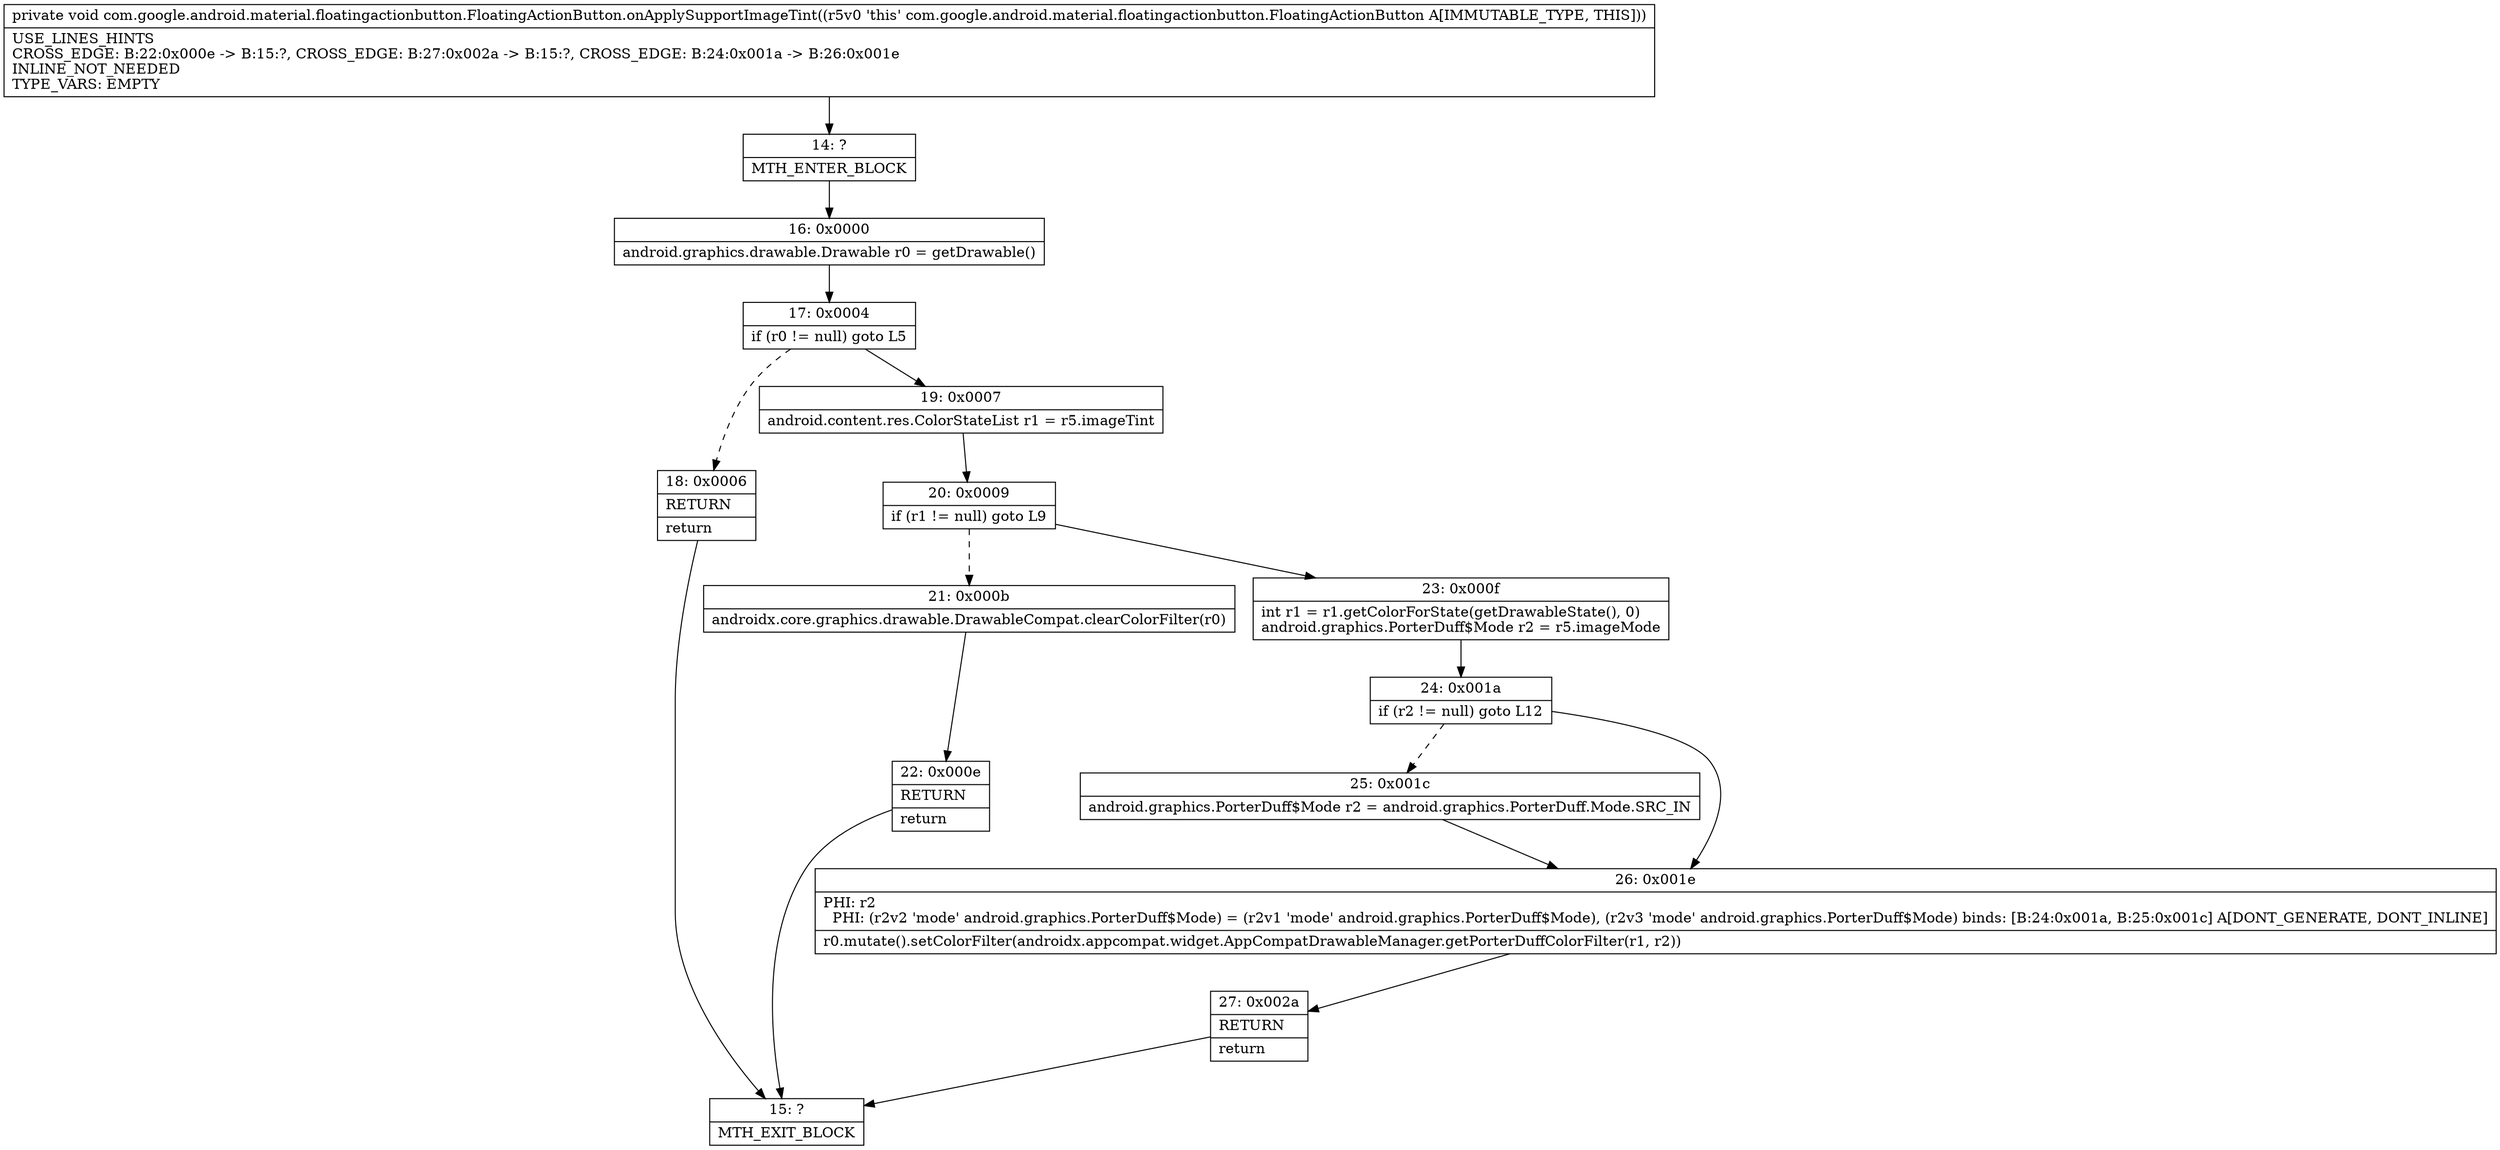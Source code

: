 digraph "CFG forcom.google.android.material.floatingactionbutton.FloatingActionButton.onApplySupportImageTint()V" {
Node_14 [shape=record,label="{14\:\ ?|MTH_ENTER_BLOCK\l}"];
Node_16 [shape=record,label="{16\:\ 0x0000|android.graphics.drawable.Drawable r0 = getDrawable()\l}"];
Node_17 [shape=record,label="{17\:\ 0x0004|if (r0 != null) goto L5\l}"];
Node_18 [shape=record,label="{18\:\ 0x0006|RETURN\l|return\l}"];
Node_15 [shape=record,label="{15\:\ ?|MTH_EXIT_BLOCK\l}"];
Node_19 [shape=record,label="{19\:\ 0x0007|android.content.res.ColorStateList r1 = r5.imageTint\l}"];
Node_20 [shape=record,label="{20\:\ 0x0009|if (r1 != null) goto L9\l}"];
Node_21 [shape=record,label="{21\:\ 0x000b|androidx.core.graphics.drawable.DrawableCompat.clearColorFilter(r0)\l}"];
Node_22 [shape=record,label="{22\:\ 0x000e|RETURN\l|return\l}"];
Node_23 [shape=record,label="{23\:\ 0x000f|int r1 = r1.getColorForState(getDrawableState(), 0)\landroid.graphics.PorterDuff$Mode r2 = r5.imageMode\l}"];
Node_24 [shape=record,label="{24\:\ 0x001a|if (r2 != null) goto L12\l}"];
Node_25 [shape=record,label="{25\:\ 0x001c|android.graphics.PorterDuff$Mode r2 = android.graphics.PorterDuff.Mode.SRC_IN\l}"];
Node_26 [shape=record,label="{26\:\ 0x001e|PHI: r2 \l  PHI: (r2v2 'mode' android.graphics.PorterDuff$Mode) = (r2v1 'mode' android.graphics.PorterDuff$Mode), (r2v3 'mode' android.graphics.PorterDuff$Mode) binds: [B:24:0x001a, B:25:0x001c] A[DONT_GENERATE, DONT_INLINE]\l|r0.mutate().setColorFilter(androidx.appcompat.widget.AppCompatDrawableManager.getPorterDuffColorFilter(r1, r2))\l}"];
Node_27 [shape=record,label="{27\:\ 0x002a|RETURN\l|return\l}"];
MethodNode[shape=record,label="{private void com.google.android.material.floatingactionbutton.FloatingActionButton.onApplySupportImageTint((r5v0 'this' com.google.android.material.floatingactionbutton.FloatingActionButton A[IMMUTABLE_TYPE, THIS]))  | USE_LINES_HINTS\lCROSS_EDGE: B:22:0x000e \-\> B:15:?, CROSS_EDGE: B:27:0x002a \-\> B:15:?, CROSS_EDGE: B:24:0x001a \-\> B:26:0x001e\lINLINE_NOT_NEEDED\lTYPE_VARS: EMPTY\l}"];
MethodNode -> Node_14;Node_14 -> Node_16;
Node_16 -> Node_17;
Node_17 -> Node_18[style=dashed];
Node_17 -> Node_19;
Node_18 -> Node_15;
Node_19 -> Node_20;
Node_20 -> Node_21[style=dashed];
Node_20 -> Node_23;
Node_21 -> Node_22;
Node_22 -> Node_15;
Node_23 -> Node_24;
Node_24 -> Node_25[style=dashed];
Node_24 -> Node_26;
Node_25 -> Node_26;
Node_26 -> Node_27;
Node_27 -> Node_15;
}


